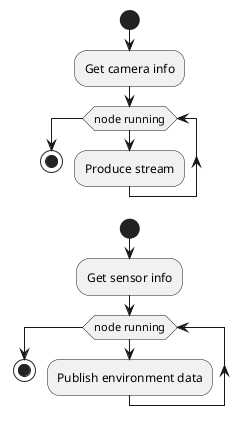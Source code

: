 @startuml

start
:Get camera info;

while (node running)
:Produce stream;

endwhile
stop

start
:Get sensor info;

while (node running)
:Publish environment data;

endwhile
stop


@enduml
